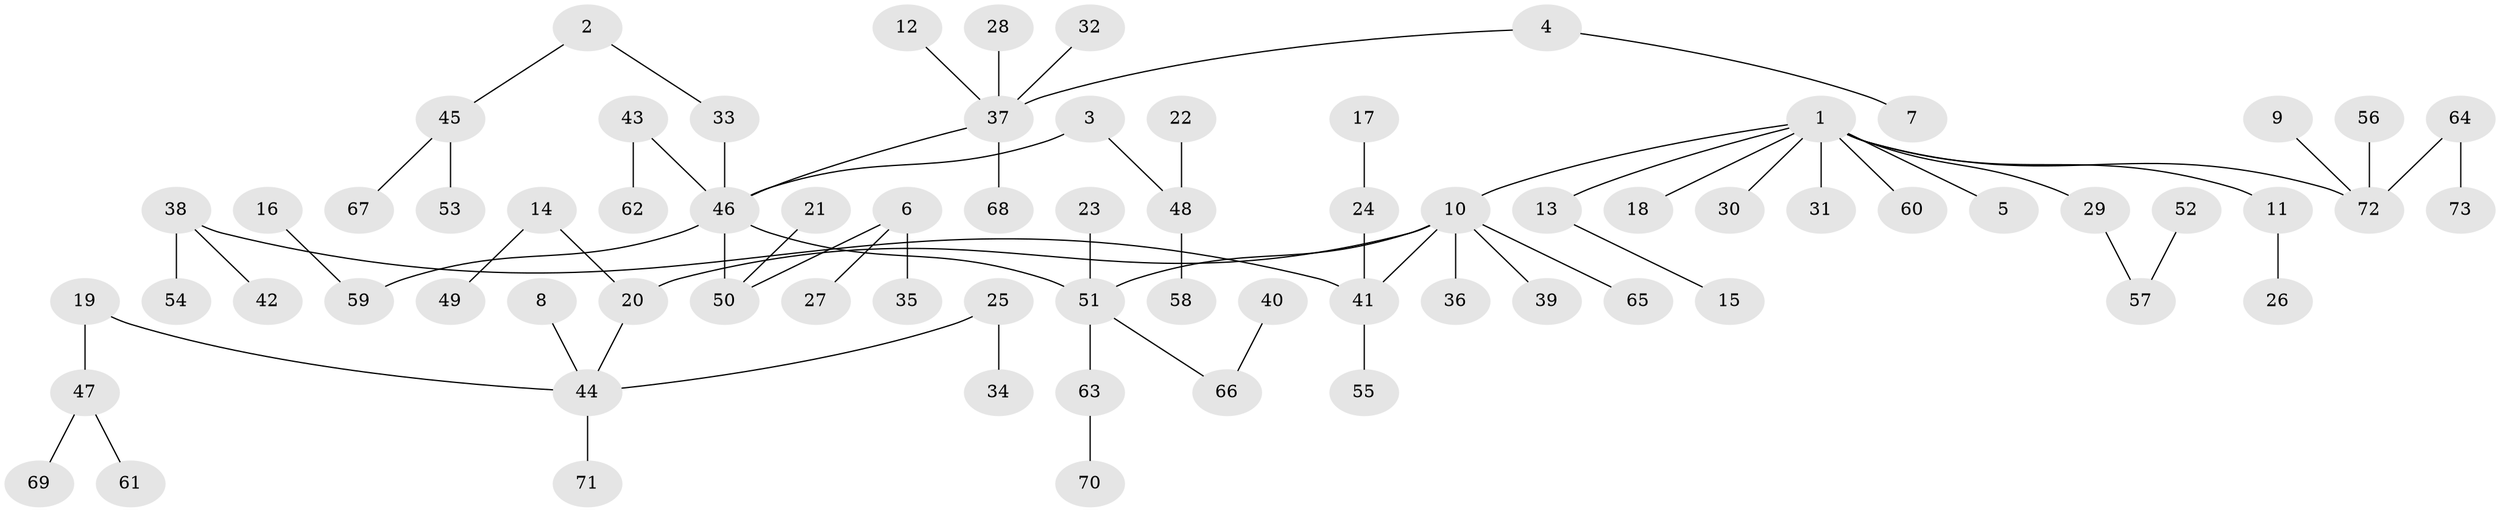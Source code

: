 // original degree distribution, {5: 0.03424657534246575, 7: 0.02054794520547945, 9: 0.00684931506849315, 3: 0.1095890410958904, 4: 0.0547945205479452, 2: 0.2534246575342466, 1: 0.5136986301369864, 6: 0.00684931506849315}
// Generated by graph-tools (version 1.1) at 2025/50/03/09/25 03:50:20]
// undirected, 73 vertices, 72 edges
graph export_dot {
graph [start="1"]
  node [color=gray90,style=filled];
  1;
  2;
  3;
  4;
  5;
  6;
  7;
  8;
  9;
  10;
  11;
  12;
  13;
  14;
  15;
  16;
  17;
  18;
  19;
  20;
  21;
  22;
  23;
  24;
  25;
  26;
  27;
  28;
  29;
  30;
  31;
  32;
  33;
  34;
  35;
  36;
  37;
  38;
  39;
  40;
  41;
  42;
  43;
  44;
  45;
  46;
  47;
  48;
  49;
  50;
  51;
  52;
  53;
  54;
  55;
  56;
  57;
  58;
  59;
  60;
  61;
  62;
  63;
  64;
  65;
  66;
  67;
  68;
  69;
  70;
  71;
  72;
  73;
  1 -- 5 [weight=1.0];
  1 -- 10 [weight=1.0];
  1 -- 11 [weight=1.0];
  1 -- 13 [weight=1.0];
  1 -- 18 [weight=1.0];
  1 -- 29 [weight=1.0];
  1 -- 30 [weight=1.0];
  1 -- 31 [weight=1.0];
  1 -- 60 [weight=1.0];
  1 -- 72 [weight=1.0];
  2 -- 33 [weight=1.0];
  2 -- 45 [weight=1.0];
  3 -- 46 [weight=1.0];
  3 -- 48 [weight=1.0];
  4 -- 7 [weight=1.0];
  4 -- 37 [weight=1.0];
  6 -- 27 [weight=1.0];
  6 -- 35 [weight=1.0];
  6 -- 50 [weight=1.0];
  8 -- 44 [weight=1.0];
  9 -- 72 [weight=1.0];
  10 -- 20 [weight=1.0];
  10 -- 36 [weight=1.0];
  10 -- 39 [weight=1.0];
  10 -- 41 [weight=1.0];
  10 -- 51 [weight=1.0];
  10 -- 65 [weight=1.0];
  11 -- 26 [weight=1.0];
  12 -- 37 [weight=1.0];
  13 -- 15 [weight=1.0];
  14 -- 20 [weight=1.0];
  14 -- 49 [weight=1.0];
  16 -- 59 [weight=1.0];
  17 -- 24 [weight=1.0];
  19 -- 44 [weight=1.0];
  19 -- 47 [weight=1.0];
  20 -- 44 [weight=1.0];
  21 -- 50 [weight=1.0];
  22 -- 48 [weight=1.0];
  23 -- 51 [weight=1.0];
  24 -- 41 [weight=1.0];
  25 -- 34 [weight=1.0];
  25 -- 44 [weight=1.0];
  28 -- 37 [weight=1.0];
  29 -- 57 [weight=1.0];
  32 -- 37 [weight=1.0];
  33 -- 46 [weight=1.0];
  37 -- 46 [weight=1.0];
  37 -- 68 [weight=1.0];
  38 -- 41 [weight=1.0];
  38 -- 42 [weight=1.0];
  38 -- 54 [weight=1.0];
  40 -- 66 [weight=1.0];
  41 -- 55 [weight=1.0];
  43 -- 46 [weight=1.0];
  43 -- 62 [weight=1.0];
  44 -- 71 [weight=1.0];
  45 -- 53 [weight=1.0];
  45 -- 67 [weight=1.0];
  46 -- 50 [weight=1.0];
  46 -- 51 [weight=1.0];
  46 -- 59 [weight=1.0];
  47 -- 61 [weight=1.0];
  47 -- 69 [weight=1.0];
  48 -- 58 [weight=1.0];
  51 -- 63 [weight=1.0];
  51 -- 66 [weight=1.0];
  52 -- 57 [weight=1.0];
  56 -- 72 [weight=1.0];
  63 -- 70 [weight=1.0];
  64 -- 72 [weight=1.0];
  64 -- 73 [weight=1.0];
}
